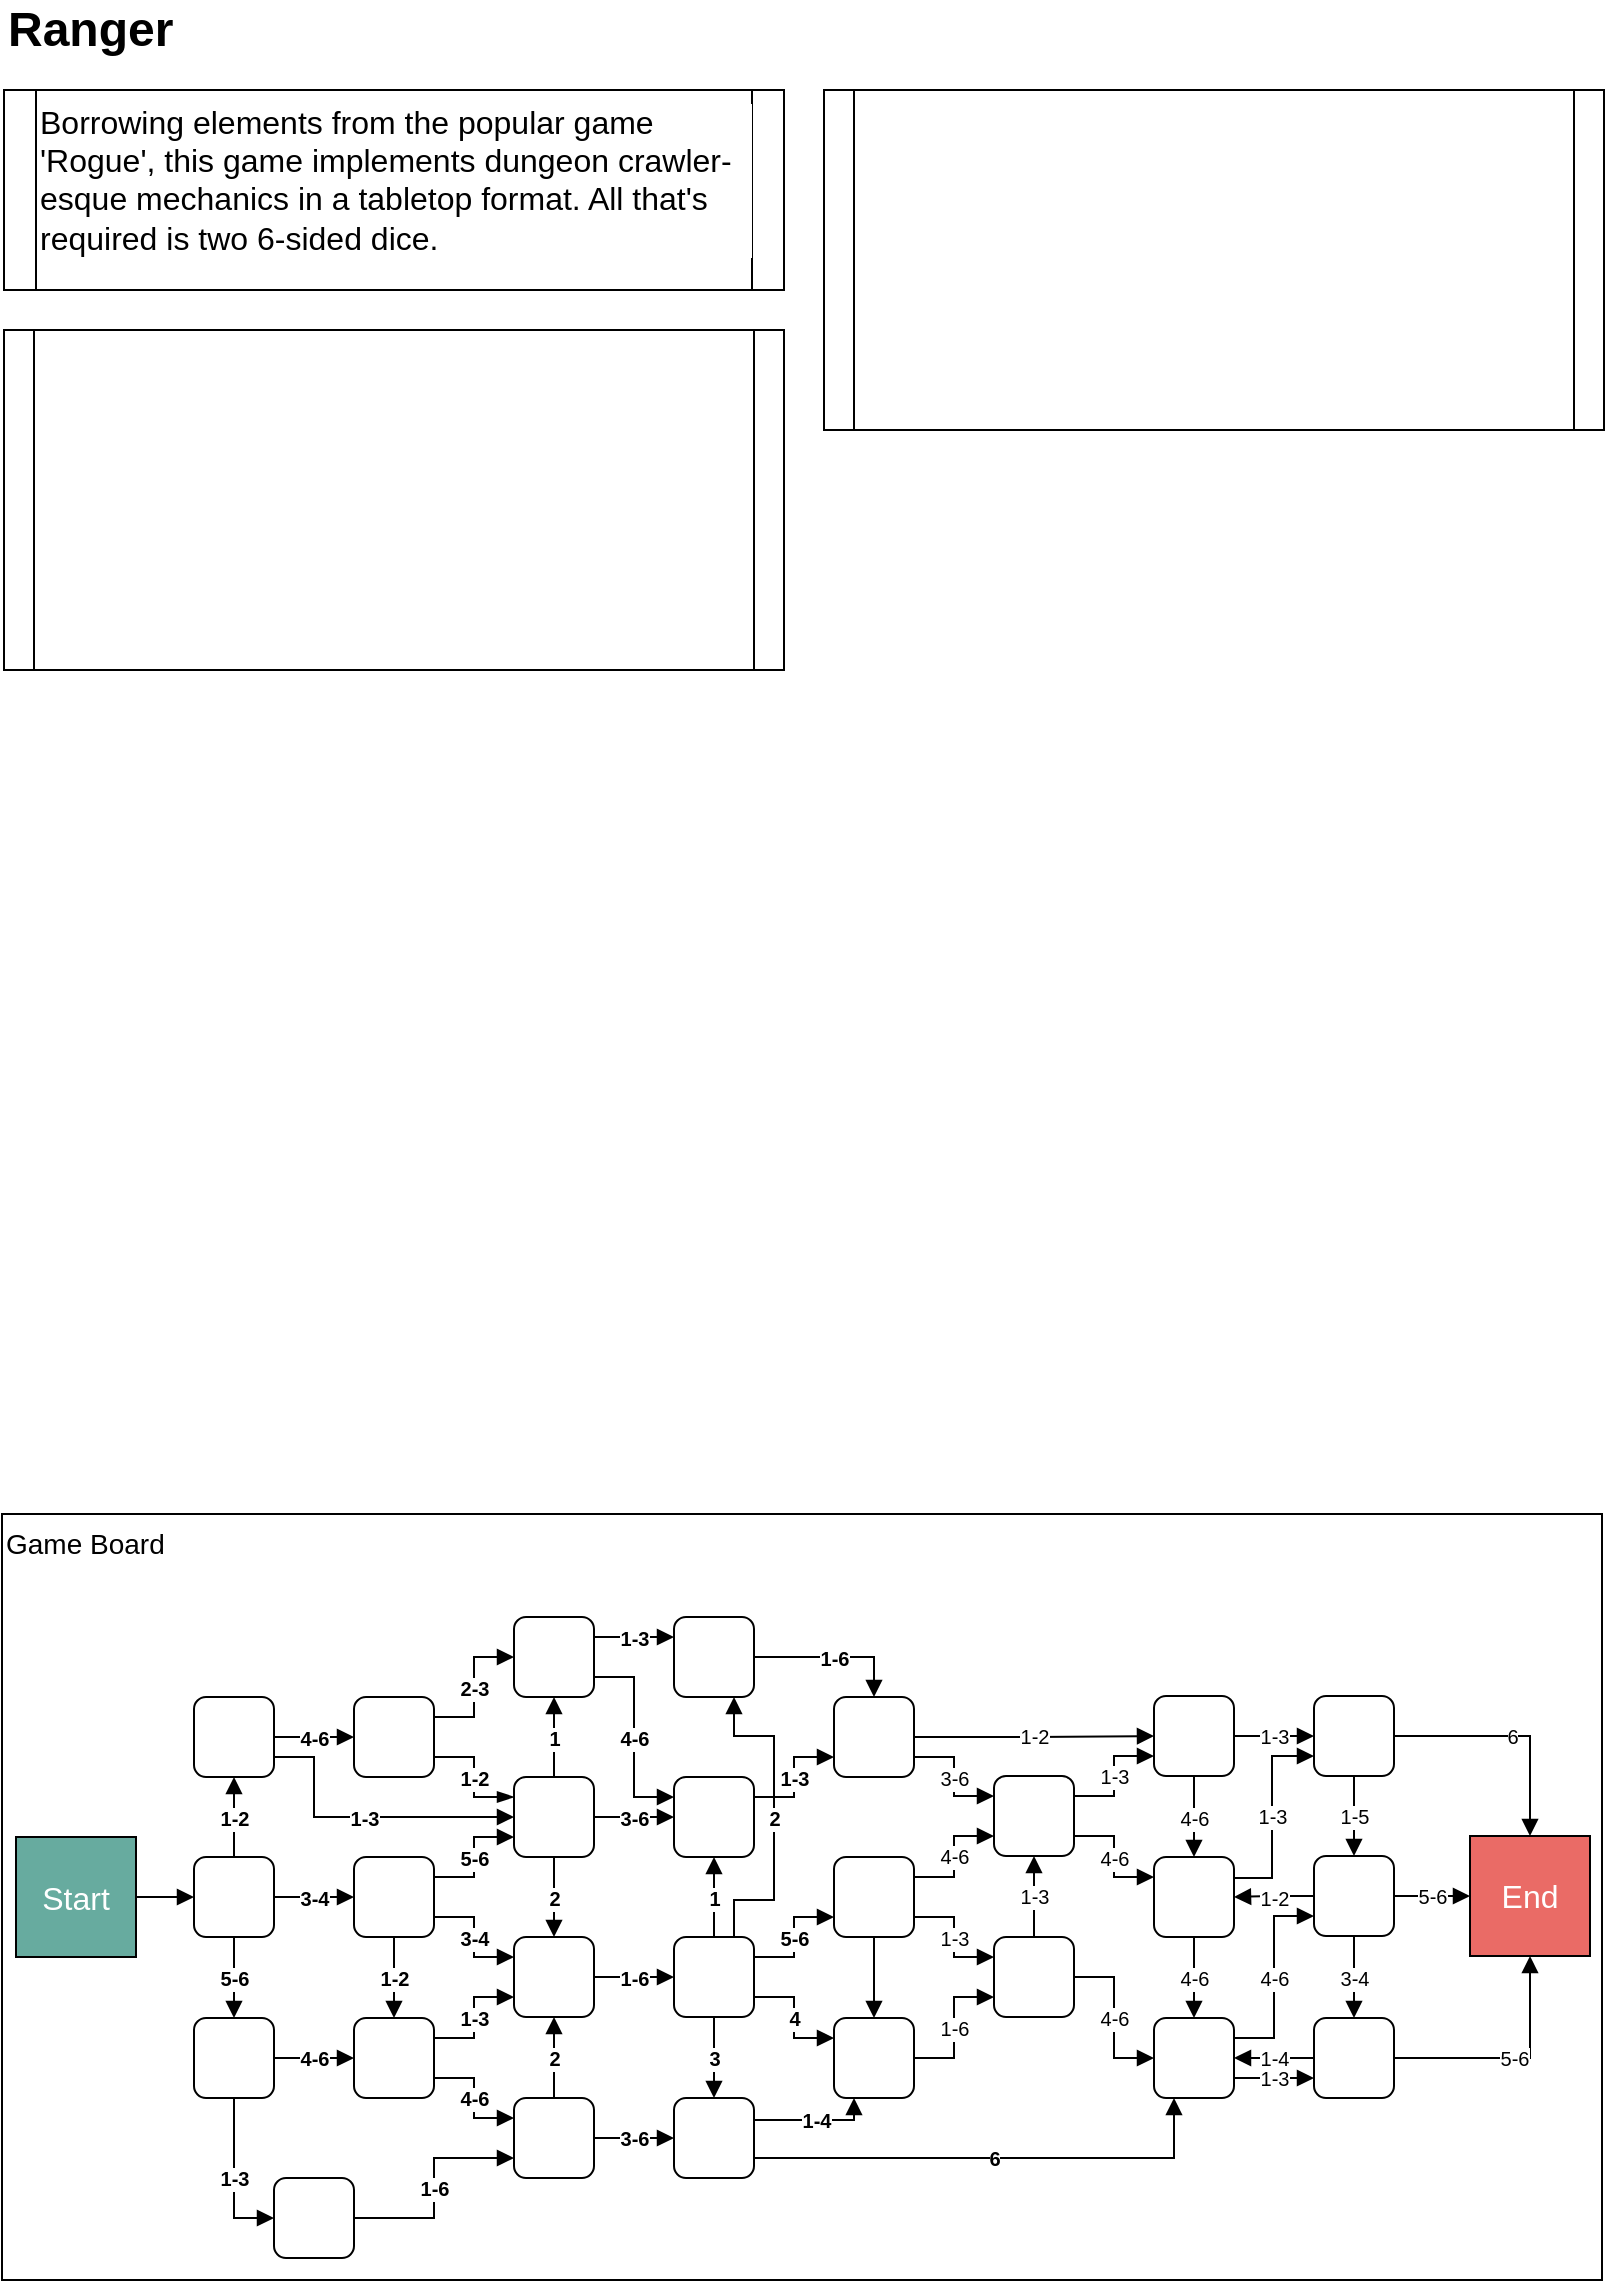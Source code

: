 <mxfile version="13.6.5">
    <diagram id="sgAzwdcBSPgjyHLSnam3" name="Page-1">
        <mxGraphModel dx="819" dy="453" grid="0" gridSize="10" guides="1" tooltips="1" connect="1" arrows="1" fold="1" page="1" pageScale="1" pageWidth="827" pageHeight="1169" background="#FFFFFF" math="0" shadow="0">
            <root>
                <mxCell id="0"/>
                <mxCell id="1" parent="0"/>
                <mxCell id="221" value="Game Board" style="rounded=0;whiteSpace=wrap;html=1;labelBackgroundColor=none;fontSize=14;align=left;verticalAlign=top;" vertex="1" parent="1">
                    <mxGeometry x="13" y="772" width="800" height="383" as="geometry"/>
                </mxCell>
                <mxCell id="199" value="&lt;font style=&quot;font-size: 24px&quot;&gt;&lt;b&gt;Ranger&lt;/b&gt;&lt;/font&gt;" style="text;html=1;strokeColor=none;fillColor=none;align=left;verticalAlign=middle;whiteSpace=wrap;rounded=0;labelBackgroundColor=#ffffff;fontSize=16;" vertex="1" parent="1">
                    <mxGeometry x="14" y="20" width="286" height="20" as="geometry"/>
                </mxCell>
                <mxCell id="200" value="" style="shape=process;whiteSpace=wrap;html=1;backgroundOutline=1;labelBackgroundColor=#ffffff;fontSize=16;align=left;size=0.039;" vertex="1" parent="1">
                    <mxGeometry x="14" y="180" width="390" height="170" as="geometry"/>
                </mxCell>
                <mxCell id="201" value="" style="shape=process;whiteSpace=wrap;html=1;backgroundOutline=1;labelBackgroundColor=#ffffff;fontSize=16;align=left;size=0.039;" vertex="1" parent="1">
                    <mxGeometry x="424" y="60" width="390" height="170" as="geometry"/>
                </mxCell>
                <mxCell id="202" value="&lt;div&gt;Borrowing elements from the popular game 'Rogue', this game implements dungeon crawler-esque mechanics in a tabletop format. All that's required is two 6-sided dice.&lt;/div&gt;" style="shape=process;whiteSpace=wrap;html=1;backgroundOutline=1;labelBackgroundColor=#ffffff;fontSize=16;align=left;size=0.041;verticalAlign=top;" vertex="1" parent="1">
                    <mxGeometry x="14" y="60" width="390" height="100" as="geometry"/>
                </mxCell>
                <mxCell id="223" style="edgeStyle=orthogonalEdgeStyle;rounded=0;orthogonalLoop=1;jettySize=auto;html=1;entryX=0;entryY=0.5;entryDx=0;entryDy=0;fontSize=14;fontColor=#FFFFFF;endArrow=block;endFill=1;exitX=1;exitY=0.5;exitDx=0;exitDy=0;" edge="1" parent="1" source="72" target="222">
                    <mxGeometry relative="1" as="geometry">
                        <mxPoint x="89" y="963.5" as="sourcePoint"/>
                    </mxGeometry>
                </mxCell>
                <mxCell id="72" value="Start" style="rounded=0;whiteSpace=wrap;html=1;labelBackgroundColor=none;fontSize=16;fillColor=#67AB9F;fontColor=#FFFFFF;" vertex="1" parent="1">
                    <mxGeometry x="20" y="933.5" width="60" height="60" as="geometry"/>
                </mxCell>
                <mxCell id="85" value="End" style="rounded=0;whiteSpace=wrap;html=1;labelBackgroundColor=none;fontSize=16;fontColor=#FFFFFF;fillColor=#EA6B66;" vertex="1" parent="1">
                    <mxGeometry x="747" y="933" width="60" height="60" as="geometry"/>
                </mxCell>
                <mxCell id="237" value="1-2" style="edgeStyle=orthogonalEdgeStyle;rounded=0;orthogonalLoop=1;jettySize=auto;html=1;fontSize=10;endArrow=block;endFill=1;fontStyle=1;horizontal=1;verticalAlign=middle;labelPosition=center;verticalLabelPosition=middle;align=center;fontFamily=Helvetica;" edge="1" parent="1" source="222" target="225">
                    <mxGeometry relative="1" as="geometry"/>
                </mxCell>
                <mxCell id="240" value="3-4" style="edgeStyle=orthogonalEdgeStyle;rounded=0;orthogonalLoop=1;jettySize=auto;html=1;fontSize=10;endArrow=block;endFill=1;fontStyle=1;horizontal=1;verticalAlign=middle;labelPosition=center;verticalLabelPosition=middle;align=center;fontFamily=Helvetica;" edge="1" parent="1" source="222" target="226">
                    <mxGeometry relative="1" as="geometry"/>
                </mxCell>
                <mxCell id="250" value="5-6" style="edgeStyle=orthogonalEdgeStyle;rounded=0;orthogonalLoop=1;jettySize=auto;html=1;entryX=0.5;entryY=0;entryDx=0;entryDy=0;endArrow=block;endFill=1;fontSize=10;fontStyle=1;horizontal=1;verticalAlign=middle;labelPosition=center;verticalLabelPosition=middle;align=center;fontFamily=Helvetica;" edge="1" parent="1" source="222" target="224">
                    <mxGeometry relative="1" as="geometry"/>
                </mxCell>
                <mxCell id="222" value="" style="rounded=1;whiteSpace=wrap;html=1;labelBackgroundColor=none;fontSize=14;align=left;" vertex="1" parent="1">
                    <mxGeometry x="109" y="943.5" width="40" height="40" as="geometry"/>
                </mxCell>
                <mxCell id="253" value="4-6" style="edgeStyle=orthogonalEdgeStyle;rounded=0;orthogonalLoop=1;jettySize=auto;html=1;endArrow=block;endFill=1;fontSize=10;fontStyle=1;horizontal=1;verticalAlign=middle;labelPosition=center;verticalLabelPosition=middle;align=center;fontFamily=Helvetica;" edge="1" parent="1" source="224" target="227">
                    <mxGeometry relative="1" as="geometry"/>
                </mxCell>
                <mxCell id="256" value="1-3" style="edgeStyle=orthogonalEdgeStyle;rounded=0;orthogonalLoop=1;jettySize=auto;html=1;entryX=0;entryY=0.5;entryDx=0;entryDy=0;endArrow=block;endFill=1;fontSize=10;fontStyle=1;horizontal=1;verticalAlign=middle;labelPosition=center;verticalLabelPosition=middle;align=center;fontFamily=Helvetica;" edge="1" parent="1" source="224" target="255">
                    <mxGeometry relative="1" as="geometry"/>
                </mxCell>
                <mxCell id="224" value="" style="rounded=1;whiteSpace=wrap;html=1;labelBackgroundColor=none;fontSize=14;align=left;" vertex="1" parent="1">
                    <mxGeometry x="109" y="1024" width="40" height="40" as="geometry"/>
                </mxCell>
                <mxCell id="238" value="4-6" style="edgeStyle=orthogonalEdgeStyle;rounded=0;orthogonalLoop=1;jettySize=auto;html=1;fontSize=10;endArrow=block;endFill=1;fontStyle=1;horizontal=1;verticalAlign=middle;labelPosition=center;verticalLabelPosition=middle;align=center;fontFamily=Helvetica;" edge="1" parent="1" source="225" target="228">
                    <mxGeometry relative="1" as="geometry"/>
                </mxCell>
                <mxCell id="254" value="1-3" style="edgeStyle=orthogonalEdgeStyle;rounded=0;orthogonalLoop=1;jettySize=auto;html=1;entryX=0;entryY=0.5;entryDx=0;entryDy=0;endArrow=block;endFill=1;fontSize=10;exitX=1;exitY=0.75;exitDx=0;exitDy=0;fontStyle=1;horizontal=1;verticalAlign=middle;labelPosition=center;verticalLabelPosition=middle;align=center;fontFamily=Helvetica;" edge="1" parent="1" source="225" target="234">
                    <mxGeometry relative="1" as="geometry">
                        <Array as="points">
                            <mxPoint x="169" y="894"/>
                            <mxPoint x="169" y="924"/>
                        </Array>
                    </mxGeometry>
                </mxCell>
                <mxCell id="225" value="" style="rounded=1;whiteSpace=wrap;html=1;labelBackgroundColor=none;fontSize=14;align=left;" vertex="1" parent="1">
                    <mxGeometry x="109" y="863.5" width="40" height="40" as="geometry"/>
                </mxCell>
                <mxCell id="243" value="5-6" style="edgeStyle=orthogonalEdgeStyle;rounded=0;orthogonalLoop=1;jettySize=auto;html=1;entryX=0;entryY=0.75;entryDx=0;entryDy=0;fontSize=10;endArrow=block;endFill=1;exitX=1;exitY=0.25;exitDx=0;exitDy=0;fontStyle=1;horizontal=1;verticalAlign=middle;labelPosition=center;verticalLabelPosition=middle;align=center;fontFamily=Helvetica;" edge="1" parent="1" source="226" target="234">
                    <mxGeometry relative="1" as="geometry"/>
                </mxCell>
                <mxCell id="252" value="1-2" style="edgeStyle=orthogonalEdgeStyle;rounded=0;orthogonalLoop=1;jettySize=auto;html=1;entryX=0.5;entryY=0;entryDx=0;entryDy=0;endArrow=block;endFill=1;fontSize=10;fontStyle=1;horizontal=1;verticalAlign=middle;labelPosition=center;verticalLabelPosition=middle;align=center;fontFamily=Helvetica;" edge="1" parent="1" source="226" target="227">
                    <mxGeometry relative="1" as="geometry"/>
                </mxCell>
                <mxCell id="260" value="3-4" style="edgeStyle=orthogonalEdgeStyle;rounded=0;orthogonalLoop=1;jettySize=auto;html=1;entryX=0;entryY=0.25;entryDx=0;entryDy=0;endArrow=block;endFill=1;fontSize=10;exitX=1;exitY=0.75;exitDx=0;exitDy=0;fontStyle=1;horizontal=1;verticalAlign=middle;labelPosition=center;verticalLabelPosition=middle;align=center;fontFamily=Helvetica;" edge="1" parent="1" source="226" target="233">
                    <mxGeometry relative="1" as="geometry"/>
                </mxCell>
                <mxCell id="226" value="" style="rounded=1;whiteSpace=wrap;html=1;labelBackgroundColor=none;fontSize=14;align=left;" vertex="1" parent="1">
                    <mxGeometry x="189" y="943.5" width="40" height="40" as="geometry"/>
                </mxCell>
                <mxCell id="258" value="4-6" style="edgeStyle=orthogonalEdgeStyle;rounded=0;orthogonalLoop=1;jettySize=auto;html=1;entryX=0;entryY=0.25;entryDx=0;entryDy=0;endArrow=block;endFill=1;fontSize=10;exitX=1;exitY=0.75;exitDx=0;exitDy=0;fontStyle=1;horizontal=1;verticalAlign=middle;labelPosition=center;verticalLabelPosition=middle;align=center;fontFamily=Helvetica;" edge="1" parent="1" source="227" target="235">
                    <mxGeometry relative="1" as="geometry"/>
                </mxCell>
                <mxCell id="259" value="1-3" style="edgeStyle=orthogonalEdgeStyle;rounded=0;orthogonalLoop=1;jettySize=auto;html=1;entryX=0;entryY=0.75;entryDx=0;entryDy=0;endArrow=block;endFill=1;fontSize=10;exitX=1;exitY=0.25;exitDx=0;exitDy=0;fontStyle=1;horizontal=1;verticalAlign=middle;labelPosition=center;verticalLabelPosition=middle;align=center;fontFamily=Helvetica;" edge="1" parent="1" source="227" target="233">
                    <mxGeometry relative="1" as="geometry"/>
                </mxCell>
                <mxCell id="227" value="" style="rounded=1;whiteSpace=wrap;html=1;labelBackgroundColor=none;fontSize=14;align=left;" vertex="1" parent="1">
                    <mxGeometry x="189" y="1024" width="40" height="40" as="geometry"/>
                </mxCell>
                <mxCell id="248" value="1-2" style="edgeStyle=orthogonalEdgeStyle;rounded=0;orthogonalLoop=1;jettySize=auto;html=1;entryX=0;entryY=0.25;entryDx=0;entryDy=0;fontSize=10;exitX=1;exitY=0.75;exitDx=0;exitDy=0;endArrow=blockThin;endFill=1;fontStyle=1;horizontal=1;verticalAlign=middle;labelPosition=center;verticalLabelPosition=middle;align=center;fontFamily=Helvetica;" edge="1" parent="1" source="228" target="234">
                    <mxGeometry relative="1" as="geometry">
                        <Array as="points">
                            <mxPoint x="249" y="894"/>
                            <mxPoint x="249" y="914"/>
                        </Array>
                    </mxGeometry>
                </mxCell>
                <mxCell id="249" value="2-3" style="edgeStyle=orthogonalEdgeStyle;rounded=0;orthogonalLoop=1;jettySize=auto;html=1;entryX=0;entryY=0.5;entryDx=0;entryDy=0;fontSize=10;exitX=1;exitY=0.25;exitDx=0;exitDy=0;endArrow=block;endFill=1;fontStyle=1;horizontal=1;verticalAlign=middle;labelPosition=center;verticalLabelPosition=middle;align=center;fontFamily=Helvetica;" edge="1" parent="1" source="228" target="236">
                    <mxGeometry relative="1" as="geometry"/>
                </mxCell>
                <mxCell id="228" value="" style="rounded=1;whiteSpace=wrap;html=1;labelBackgroundColor=none;fontSize=14;align=left;" vertex="1" parent="1">
                    <mxGeometry x="189" y="863.5" width="40" height="40" as="geometry"/>
                </mxCell>
                <mxCell id="281" value="1-6" style="edgeStyle=orthogonalEdgeStyle;rounded=0;orthogonalLoop=1;jettySize=auto;html=1;entryX=0;entryY=0.5;entryDx=0;entryDy=0;endArrow=block;endFill=1;fontFamily=Helvetica;fontSize=10;fontColor=#000000;fontStyle=1" edge="1" parent="1" source="233" target="263">
                    <mxGeometry relative="1" as="geometry"/>
                </mxCell>
                <mxCell id="233" value="" style="rounded=1;whiteSpace=wrap;html=1;labelBackgroundColor=none;fontSize=14;align=left;" vertex="1" parent="1">
                    <mxGeometry x="269" y="983.5" width="40" height="40" as="geometry"/>
                </mxCell>
                <mxCell id="278" value="1" style="edgeStyle=orthogonalEdgeStyle;rounded=0;orthogonalLoop=1;jettySize=auto;html=1;entryX=0.5;entryY=1;entryDx=0;entryDy=0;endArrow=block;endFill=1;fontFamily=Helvetica;fontSize=10;fontColor=#000000;fontStyle=1" edge="1" parent="1" source="234" target="236">
                    <mxGeometry relative="1" as="geometry"/>
                </mxCell>
                <mxCell id="279" value="2" style="edgeStyle=orthogonalEdgeStyle;rounded=0;orthogonalLoop=1;jettySize=auto;html=1;entryX=0.5;entryY=0;entryDx=0;entryDy=0;endArrow=block;endFill=1;fontFamily=Helvetica;fontSize=10;fontColor=#000000;fontStyle=1" edge="1" parent="1" source="234" target="233">
                    <mxGeometry relative="1" as="geometry"/>
                </mxCell>
                <mxCell id="280" value="3-6" style="edgeStyle=orthogonalEdgeStyle;rounded=0;orthogonalLoop=1;jettySize=auto;html=1;entryX=0;entryY=0.5;entryDx=0;entryDy=0;endArrow=block;endFill=1;fontFamily=Helvetica;fontSize=10;fontColor=#000000;fontStyle=1" edge="1" parent="1" source="234" target="262">
                    <mxGeometry relative="1" as="geometry"/>
                </mxCell>
                <mxCell id="234" value="" style="rounded=1;whiteSpace=wrap;html=1;labelBackgroundColor=none;fontSize=14;align=left;" vertex="1" parent="1">
                    <mxGeometry x="269" y="903.5" width="40" height="40" as="geometry"/>
                </mxCell>
                <mxCell id="282" value="2" style="edgeStyle=orthogonalEdgeStyle;rounded=0;orthogonalLoop=1;jettySize=auto;html=1;entryX=0.5;entryY=1;entryDx=0;entryDy=0;endArrow=block;endFill=1;fontFamily=Helvetica;fontSize=10;fontColor=#000000;fontStyle=1" edge="1" parent="1" source="235" target="233">
                    <mxGeometry relative="1" as="geometry"/>
                </mxCell>
                <mxCell id="283" value="3-6" style="edgeStyle=orthogonalEdgeStyle;rounded=0;orthogonalLoop=1;jettySize=auto;html=1;entryX=0;entryY=0.5;entryDx=0;entryDy=0;endArrow=block;endFill=1;fontFamily=Helvetica;fontSize=10;fontColor=#000000;fontStyle=1" edge="1" parent="1" source="235" target="265">
                    <mxGeometry relative="1" as="geometry"/>
                </mxCell>
                <mxCell id="235" value="" style="rounded=1;whiteSpace=wrap;html=1;labelBackgroundColor=none;fontSize=14;align=left;" vertex="1" parent="1">
                    <mxGeometry x="269" y="1064" width="40" height="40" as="geometry"/>
                </mxCell>
                <mxCell id="276" value="1-3" style="edgeStyle=orthogonalEdgeStyle;rounded=0;orthogonalLoop=1;jettySize=auto;html=1;entryX=0;entryY=0.25;entryDx=0;entryDy=0;endArrow=block;endFill=1;fontFamily=Helvetica;fontSize=10;fontColor=#000000;exitX=1;exitY=0.25;exitDx=0;exitDy=0;fontStyle=1" edge="1" parent="1" source="236" target="266">
                    <mxGeometry relative="1" as="geometry"/>
                </mxCell>
                <mxCell id="277" value="4-6" style="edgeStyle=orthogonalEdgeStyle;rounded=0;orthogonalLoop=1;jettySize=auto;html=1;entryX=0;entryY=0.25;entryDx=0;entryDy=0;endArrow=block;endFill=1;fontFamily=Helvetica;fontSize=10;fontColor=#000000;exitX=1;exitY=0.75;exitDx=0;exitDy=0;fontStyle=1" edge="1" parent="1" source="236" target="262">
                    <mxGeometry relative="1" as="geometry"/>
                </mxCell>
                <mxCell id="236" value="" style="rounded=1;whiteSpace=wrap;html=1;labelBackgroundColor=none;fontSize=14;align=left;" vertex="1" parent="1">
                    <mxGeometry x="269" y="823.5" width="40" height="40" as="geometry"/>
                </mxCell>
                <mxCell id="257" value="1-6" style="edgeStyle=orthogonalEdgeStyle;rounded=0;orthogonalLoop=1;jettySize=auto;html=1;entryX=0;entryY=0.75;entryDx=0;entryDy=0;endArrow=block;endFill=1;fontSize=10;fontStyle=1;horizontal=1;verticalAlign=middle;labelPosition=center;verticalLabelPosition=middle;align=center;fontFamily=Helvetica;" edge="1" parent="1" source="255" target="235">
                    <mxGeometry relative="1" as="geometry"/>
                </mxCell>
                <mxCell id="255" value="" style="rounded=1;whiteSpace=wrap;html=1;labelBackgroundColor=none;fontSize=14;align=left;" vertex="1" parent="1">
                    <mxGeometry x="149" y="1104" width="40" height="40" as="geometry"/>
                </mxCell>
                <mxCell id="304" value="1-3" style="edgeStyle=orthogonalEdgeStyle;rounded=0;orthogonalLoop=1;jettySize=auto;html=1;entryX=0;entryY=0.75;entryDx=0;entryDy=0;endArrow=block;endFill=1;fontFamily=Helvetica;fontSize=10;fontColor=#000000;exitX=1;exitY=0.25;exitDx=0;exitDy=0;fontStyle=1" edge="1" parent="1" source="262" target="270">
                    <mxGeometry relative="1" as="geometry">
                        <Array as="points">
                            <mxPoint x="409" y="914"/>
                            <mxPoint x="409" y="894"/>
                        </Array>
                    </mxGeometry>
                </mxCell>
                <mxCell id="262" value="" style="rounded=1;whiteSpace=wrap;html=1;labelBackgroundColor=none;fontSize=14;align=left;" vertex="1" parent="1">
                    <mxGeometry x="349" y="903.5" width="40" height="40" as="geometry"/>
                </mxCell>
                <mxCell id="302" value="1" style="edgeStyle=orthogonalEdgeStyle;rounded=0;orthogonalLoop=1;jettySize=auto;html=1;entryX=0.5;entryY=1;entryDx=0;entryDy=0;endArrow=block;endFill=1;fontFamily=Helvetica;fontSize=10;fontColor=#000000;fontStyle=1" edge="1" parent="1" source="263" target="262">
                    <mxGeometry relative="1" as="geometry"/>
                </mxCell>
                <mxCell id="303" value="2" style="edgeStyle=orthogonalEdgeStyle;rounded=0;orthogonalLoop=1;jettySize=auto;html=1;entryX=0.75;entryY=1;entryDx=0;entryDy=0;endArrow=block;endFill=1;fontFamily=Helvetica;fontSize=10;fontColor=#000000;exitX=0.75;exitY=0;exitDx=0;exitDy=0;fontStyle=1" edge="1" parent="1" source="263" target="266">
                    <mxGeometry relative="1" as="geometry">
                        <Array as="points">
                            <mxPoint x="379" y="965"/>
                            <mxPoint x="399" y="965"/>
                            <mxPoint x="399" y="883"/>
                            <mxPoint x="379" y="883"/>
                        </Array>
                    </mxGeometry>
                </mxCell>
                <mxCell id="305" value="3" style="edgeStyle=orthogonalEdgeStyle;rounded=0;orthogonalLoop=1;jettySize=auto;html=1;entryX=0.5;entryY=0;entryDx=0;entryDy=0;endArrow=block;endFill=1;fontFamily=Helvetica;fontSize=10;fontColor=#000000;fontStyle=1" edge="1" parent="1" source="263" target="265">
                    <mxGeometry relative="1" as="geometry"/>
                </mxCell>
                <mxCell id="306" value="4" style="edgeStyle=orthogonalEdgeStyle;rounded=0;orthogonalLoop=1;jettySize=auto;html=1;entryX=0;entryY=0.25;entryDx=0;entryDy=0;endArrow=block;endFill=1;fontFamily=Helvetica;fontSize=10;fontColor=#000000;exitX=1;exitY=0.75;exitDx=0;exitDy=0;fontStyle=1" edge="1" parent="1" source="263" target="269">
                    <mxGeometry relative="1" as="geometry"/>
                </mxCell>
                <mxCell id="307" value="5-6" style="edgeStyle=orthogonalEdgeStyle;rounded=0;orthogonalLoop=1;jettySize=auto;html=1;entryX=0;entryY=0.75;entryDx=0;entryDy=0;endArrow=block;endFill=1;fontFamily=Helvetica;fontSize=10;fontColor=#000000;exitX=1;exitY=0.25;exitDx=0;exitDy=0;fontStyle=1" edge="1" parent="1" source="263" target="268">
                    <mxGeometry relative="1" as="geometry"/>
                </mxCell>
                <mxCell id="263" value="" style="rounded=1;whiteSpace=wrap;html=1;labelBackgroundColor=none;fontSize=14;align=left;" vertex="1" parent="1">
                    <mxGeometry x="349" y="983.5" width="40" height="40" as="geometry"/>
                </mxCell>
                <mxCell id="300" value="1-4" style="edgeStyle=orthogonalEdgeStyle;rounded=0;orthogonalLoop=1;jettySize=auto;html=1;entryX=0.25;entryY=1;entryDx=0;entryDy=0;endArrow=block;endFill=1;fontFamily=Helvetica;fontSize=10;fontColor=#000000;fontStyle=1" edge="1" parent="1" source="265" target="269">
                    <mxGeometry relative="1" as="geometry">
                        <Array as="points">
                            <mxPoint x="439" y="1075"/>
                        </Array>
                    </mxGeometry>
                </mxCell>
                <mxCell id="309" value="6" style="edgeStyle=orthogonalEdgeStyle;rounded=0;orthogonalLoop=1;jettySize=auto;html=1;entryX=0.25;entryY=1;entryDx=0;entryDy=0;endArrow=block;endFill=1;fontFamily=Helvetica;fontSize=10;fontColor=#000000;exitX=1;exitY=0.75;exitDx=0;exitDy=0;fontStyle=1" edge="1" parent="1" source="265" target="289">
                    <mxGeometry relative="1" as="geometry"/>
                </mxCell>
                <mxCell id="265" value="" style="rounded=1;whiteSpace=wrap;html=1;labelBackgroundColor=none;fontSize=14;align=left;" vertex="1" parent="1">
                    <mxGeometry x="349" y="1064" width="40" height="40" as="geometry"/>
                </mxCell>
                <mxCell id="308" value="1-6" style="edgeStyle=orthogonalEdgeStyle;rounded=0;orthogonalLoop=1;jettySize=auto;html=1;entryX=0.5;entryY=0;entryDx=0;entryDy=0;endArrow=block;endFill=1;fontFamily=Helvetica;fontSize=10;fontColor=#000000;fontStyle=1" edge="1" parent="1" source="266" target="270">
                    <mxGeometry relative="1" as="geometry"/>
                </mxCell>
                <mxCell id="266" value="" style="rounded=1;whiteSpace=wrap;html=1;labelBackgroundColor=none;fontSize=14;align=left;" vertex="1" parent="1">
                    <mxGeometry x="349" y="823.5" width="40" height="40" as="geometry"/>
                </mxCell>
                <mxCell id="311" style="edgeStyle=orthogonalEdgeStyle;rounded=0;orthogonalLoop=1;jettySize=auto;html=1;entryX=0.5;entryY=0;entryDx=0;entryDy=0;endArrow=block;endFill=1;fontFamily=Helvetica;fontSize=10;fontColor=#000000;" edge="1" parent="1" source="268" target="269">
                    <mxGeometry relative="1" as="geometry"/>
                </mxCell>
                <mxCell id="312" value="1-3" style="edgeStyle=orthogonalEdgeStyle;rounded=0;orthogonalLoop=1;jettySize=auto;html=1;entryX=0;entryY=0.25;entryDx=0;entryDy=0;endArrow=block;endFill=1;fontFamily=Helvetica;fontSize=10;fontColor=#000000;exitX=1;exitY=0.75;exitDx=0;exitDy=0;" edge="1" parent="1" source="268" target="275">
                    <mxGeometry relative="1" as="geometry"/>
                </mxCell>
                <mxCell id="317" value="4-6" style="edgeStyle=orthogonalEdgeStyle;rounded=0;orthogonalLoop=1;jettySize=auto;html=1;entryX=0;entryY=0.75;entryDx=0;entryDy=0;endArrow=block;endFill=1;fontFamily=Helvetica;fontSize=10;fontColor=#000000;exitX=1;exitY=0.25;exitDx=0;exitDy=0;" edge="1" parent="1" source="268" target="274">
                    <mxGeometry relative="1" as="geometry"/>
                </mxCell>
                <mxCell id="268" value="" style="rounded=1;whiteSpace=wrap;html=1;labelBackgroundColor=none;fontSize=14;align=left;" vertex="1" parent="1">
                    <mxGeometry x="429" y="943.5" width="40" height="40" as="geometry"/>
                </mxCell>
                <mxCell id="310" value="1-6" style="edgeStyle=orthogonalEdgeStyle;rounded=0;orthogonalLoop=1;jettySize=auto;html=1;entryX=0;entryY=0.75;entryDx=0;entryDy=0;endArrow=block;endFill=1;fontFamily=Helvetica;fontSize=10;fontColor=#000000;" edge="1" parent="1" source="269" target="275">
                    <mxGeometry relative="1" as="geometry"/>
                </mxCell>
                <mxCell id="269" value="" style="rounded=1;whiteSpace=wrap;html=1;labelBackgroundColor=none;fontSize=14;align=left;" vertex="1" parent="1">
                    <mxGeometry x="429" y="1024" width="40" height="40" as="geometry"/>
                </mxCell>
                <mxCell id="318" value="3-6" style="edgeStyle=orthogonalEdgeStyle;rounded=0;orthogonalLoop=1;jettySize=auto;html=1;entryX=0;entryY=0.25;entryDx=0;entryDy=0;endArrow=block;endFill=1;fontFamily=Helvetica;fontSize=10;fontColor=#000000;exitX=1;exitY=0.75;exitDx=0;exitDy=0;" edge="1" parent="1" source="270" target="274">
                    <mxGeometry relative="1" as="geometry"/>
                </mxCell>
                <mxCell id="319" value="1-2" style="edgeStyle=orthogonalEdgeStyle;rounded=0;orthogonalLoop=1;jettySize=auto;html=1;entryX=0;entryY=0.5;entryDx=0;entryDy=0;endArrow=block;endFill=1;fontFamily=Helvetica;fontSize=10;fontColor=#000000;" edge="1" parent="1" source="270" target="290">
                    <mxGeometry relative="1" as="geometry"/>
                </mxCell>
                <mxCell id="270" value="" style="rounded=1;whiteSpace=wrap;html=1;labelBackgroundColor=none;fontSize=14;align=left;" vertex="1" parent="1">
                    <mxGeometry x="429" y="863.5" width="40" height="40" as="geometry"/>
                </mxCell>
                <mxCell id="330" value="4-6" style="edgeStyle=orthogonalEdgeStyle;rounded=0;orthogonalLoop=1;jettySize=auto;html=1;entryX=0;entryY=0.25;entryDx=0;entryDy=0;endArrow=block;endFill=1;fontFamily=Helvetica;fontSize=10;fontColor=#000000;exitX=1;exitY=0.75;exitDx=0;exitDy=0;" edge="1" parent="1" source="274" target="288">
                    <mxGeometry relative="1" as="geometry"/>
                </mxCell>
                <mxCell id="331" value="1-3" style="edgeStyle=orthogonalEdgeStyle;rounded=0;orthogonalLoop=1;jettySize=auto;html=1;entryX=0;entryY=0.75;entryDx=0;entryDy=0;endArrow=block;endFill=1;fontFamily=Helvetica;fontSize=10;fontColor=#000000;exitX=1;exitY=0.25;exitDx=0;exitDy=0;" edge="1" parent="1" source="274" target="290">
                    <mxGeometry relative="1" as="geometry"/>
                </mxCell>
                <mxCell id="274" value="" style="rounded=1;whiteSpace=wrap;html=1;labelBackgroundColor=none;fontSize=14;align=left;" vertex="1" parent="1">
                    <mxGeometry x="509" y="903" width="40" height="40" as="geometry"/>
                </mxCell>
                <mxCell id="313" value="4-6" style="edgeStyle=orthogonalEdgeStyle;rounded=0;orthogonalLoop=1;jettySize=auto;html=1;entryX=0;entryY=0.5;entryDx=0;entryDy=0;endArrow=block;endFill=1;fontFamily=Helvetica;fontSize=10;fontColor=#000000;" edge="1" parent="1" source="275" target="289">
                    <mxGeometry relative="1" as="geometry"/>
                </mxCell>
                <mxCell id="316" value="1-3" style="edgeStyle=orthogonalEdgeStyle;rounded=0;orthogonalLoop=1;jettySize=auto;html=1;entryX=0.5;entryY=1;entryDx=0;entryDy=0;endArrow=block;endFill=1;fontFamily=Helvetica;fontSize=10;fontColor=#000000;" edge="1" parent="1" source="275" target="274">
                    <mxGeometry relative="1" as="geometry"/>
                </mxCell>
                <mxCell id="275" value="" style="rounded=1;whiteSpace=wrap;html=1;labelBackgroundColor=none;fontSize=14;align=left;" vertex="1" parent="1">
                    <mxGeometry x="509" y="983.5" width="40" height="40" as="geometry"/>
                </mxCell>
                <mxCell id="332" value="4-6" style="edgeStyle=orthogonalEdgeStyle;rounded=0;orthogonalLoop=1;jettySize=auto;html=1;entryX=0.5;entryY=0;entryDx=0;entryDy=0;endArrow=block;endFill=1;fontFamily=Helvetica;fontSize=10;fontColor=#000000;" edge="1" parent="1" source="288" target="289">
                    <mxGeometry relative="1" as="geometry"/>
                </mxCell>
                <mxCell id="334" value="1-3" style="edgeStyle=orthogonalEdgeStyle;rounded=0;orthogonalLoop=1;jettySize=auto;html=1;entryX=0;entryY=0.75;entryDx=0;entryDy=0;endArrow=block;endFill=1;fontFamily=Helvetica;fontSize=10;fontColor=#000000;" edge="1" parent="1" source="288" target="296">
                    <mxGeometry relative="1" as="geometry">
                        <Array as="points">
                            <mxPoint x="648" y="954"/>
                            <mxPoint x="648" y="893"/>
                        </Array>
                    </mxGeometry>
                </mxCell>
                <mxCell id="288" value="" style="rounded=1;whiteSpace=wrap;html=1;labelBackgroundColor=none;fontSize=14;align=left;" vertex="1" parent="1">
                    <mxGeometry x="589" y="943.5" width="40" height="40" as="geometry"/>
                </mxCell>
                <mxCell id="314" value="4-6" style="edgeStyle=orthogonalEdgeStyle;rounded=0;orthogonalLoop=1;jettySize=auto;html=1;entryX=0;entryY=0.75;entryDx=0;entryDy=0;endArrow=block;endFill=1;fontFamily=Helvetica;fontSize=10;fontColor=#000000;exitX=1;exitY=0.25;exitDx=0;exitDy=0;" edge="1" parent="1" source="289" target="294">
                    <mxGeometry relative="1" as="geometry">
                        <Array as="points">
                            <mxPoint x="649" y="1034"/>
                            <mxPoint x="649" y="973"/>
                        </Array>
                    </mxGeometry>
                </mxCell>
                <mxCell id="315" value="1-3" style="edgeStyle=orthogonalEdgeStyle;rounded=0;orthogonalLoop=1;jettySize=auto;html=1;entryX=0;entryY=0.75;entryDx=0;entryDy=0;endArrow=block;endFill=1;fontFamily=Helvetica;fontSize=10;fontColor=#000000;" edge="1" parent="1" source="289" target="295">
                    <mxGeometry relative="1" as="geometry">
                        <Array as="points">
                            <mxPoint x="649" y="1054"/>
                        </Array>
                    </mxGeometry>
                </mxCell>
                <mxCell id="289" value="" style="rounded=1;whiteSpace=wrap;html=1;labelBackgroundColor=none;fontSize=14;align=left;" vertex="1" parent="1">
                    <mxGeometry x="589" y="1024" width="40" height="40" as="geometry"/>
                </mxCell>
                <mxCell id="328" value="1-3" style="edgeStyle=orthogonalEdgeStyle;rounded=0;orthogonalLoop=1;jettySize=auto;html=1;entryX=0;entryY=0.5;entryDx=0;entryDy=0;endArrow=block;endFill=1;fontFamily=Helvetica;fontSize=10;fontColor=#000000;" edge="1" parent="1" source="290" target="296">
                    <mxGeometry relative="1" as="geometry"/>
                </mxCell>
                <mxCell id="329" value="4-6" style="edgeStyle=orthogonalEdgeStyle;rounded=0;orthogonalLoop=1;jettySize=auto;html=1;entryX=0.5;entryY=0;entryDx=0;entryDy=0;endArrow=block;endFill=1;fontFamily=Helvetica;fontSize=10;fontColor=#000000;" edge="1" parent="1" source="290" target="288">
                    <mxGeometry relative="1" as="geometry"/>
                </mxCell>
                <mxCell id="290" value="" style="rounded=1;whiteSpace=wrap;html=1;labelBackgroundColor=none;fontSize=14;align=left;" vertex="1" parent="1">
                    <mxGeometry x="589" y="863" width="40" height="40" as="geometry"/>
                </mxCell>
                <mxCell id="320" value="1-2" style="edgeStyle=orthogonalEdgeStyle;rounded=0;orthogonalLoop=1;jettySize=auto;html=1;entryX=1;entryY=0.5;entryDx=0;entryDy=0;endArrow=block;endFill=1;fontFamily=Helvetica;fontSize=10;fontColor=#000000;exitX=0;exitY=0.5;exitDx=0;exitDy=0;" edge="1" parent="1" source="294" target="288">
                    <mxGeometry relative="1" as="geometry"/>
                </mxCell>
                <mxCell id="321" value="5-6" style="edgeStyle=orthogonalEdgeStyle;rounded=0;orthogonalLoop=1;jettySize=auto;html=1;entryX=0;entryY=0.5;entryDx=0;entryDy=0;endArrow=block;endFill=1;fontFamily=Helvetica;fontSize=10;fontColor=#000000;" edge="1" parent="1" source="294" target="85">
                    <mxGeometry relative="1" as="geometry"/>
                </mxCell>
                <mxCell id="325" value="3-4" style="edgeStyle=orthogonalEdgeStyle;rounded=0;orthogonalLoop=1;jettySize=auto;html=1;entryX=0.5;entryY=0;entryDx=0;entryDy=0;endArrow=block;endFill=1;fontFamily=Helvetica;fontSize=10;fontColor=#000000;" edge="1" parent="1" source="294" target="295">
                    <mxGeometry relative="1" as="geometry"/>
                </mxCell>
                <mxCell id="294" value="" style="rounded=1;whiteSpace=wrap;html=1;labelBackgroundColor=none;fontSize=14;align=left;" vertex="1" parent="1">
                    <mxGeometry x="669" y="943" width="40" height="40" as="geometry"/>
                </mxCell>
                <mxCell id="322" value="5-6" style="edgeStyle=orthogonalEdgeStyle;rounded=0;orthogonalLoop=1;jettySize=auto;html=1;entryX=0.5;entryY=1;entryDx=0;entryDy=0;endArrow=block;endFill=1;fontFamily=Helvetica;fontSize=10;fontColor=#000000;" edge="1" parent="1" source="295" target="85">
                    <mxGeometry relative="1" as="geometry"/>
                </mxCell>
                <mxCell id="327" value="1-4" style="edgeStyle=orthogonalEdgeStyle;rounded=0;orthogonalLoop=1;jettySize=auto;html=1;entryX=1;entryY=0.5;entryDx=0;entryDy=0;endArrow=block;endFill=1;fontFamily=Helvetica;fontSize=10;fontColor=#000000;" edge="1" parent="1" source="295" target="289">
                    <mxGeometry relative="1" as="geometry"/>
                </mxCell>
                <mxCell id="295" value="" style="rounded=1;whiteSpace=wrap;html=1;labelBackgroundColor=none;fontSize=14;align=left;" vertex="1" parent="1">
                    <mxGeometry x="669" y="1024" width="40" height="40" as="geometry"/>
                </mxCell>
                <mxCell id="323" value="6" style="edgeStyle=orthogonalEdgeStyle;rounded=0;orthogonalLoop=1;jettySize=auto;html=1;entryX=0.5;entryY=0;entryDx=0;entryDy=0;endArrow=block;endFill=1;fontFamily=Helvetica;fontSize=10;fontColor=#000000;" edge="1" parent="1" source="296" target="85">
                    <mxGeometry relative="1" as="geometry"/>
                </mxCell>
                <mxCell id="324" value="1-5" style="edgeStyle=orthogonalEdgeStyle;rounded=0;orthogonalLoop=1;jettySize=auto;html=1;entryX=0.5;entryY=0;entryDx=0;entryDy=0;endArrow=block;endFill=1;fontFamily=Helvetica;fontSize=10;fontColor=#000000;" edge="1" parent="1" source="296" target="294">
                    <mxGeometry relative="1" as="geometry"/>
                </mxCell>
                <mxCell id="296" value="" style="rounded=1;whiteSpace=wrap;html=1;labelBackgroundColor=none;fontSize=14;align=left;" vertex="1" parent="1">
                    <mxGeometry x="669" y="863" width="40" height="40" as="geometry"/>
                </mxCell>
            </root>
        </mxGraphModel>
    </diagram>
</mxfile>
